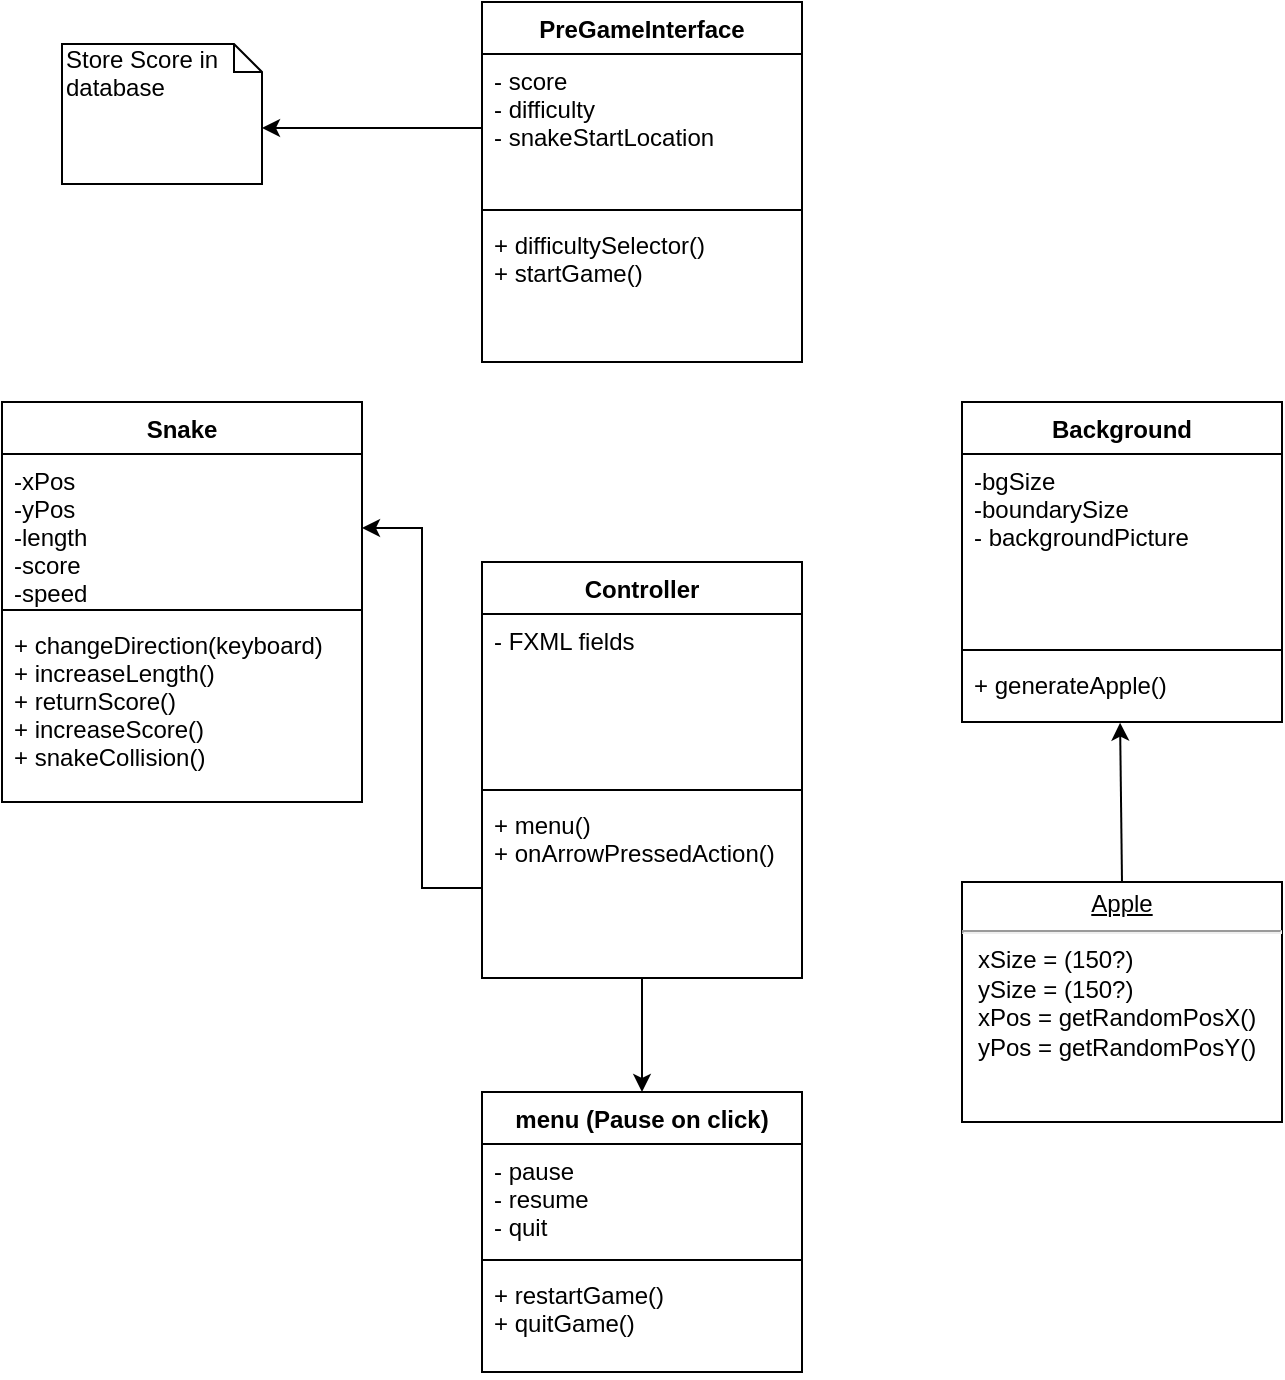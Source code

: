 <mxfile version="13.3.5" type="onedrive"><diagram id="C5RBs43oDa-KdzZeNtuy" name="Page-1"><mxGraphModel dx="1422" dy="791" grid="1" gridSize="10" guides="1" tooltips="1" connect="1" arrows="1" fold="1" page="1" pageScale="1" pageWidth="827" pageHeight="1169" math="0" shadow="0"><root><mxCell id="WIyWlLk6GJQsqaUBKTNV-0"/><mxCell id="WIyWlLk6GJQsqaUBKTNV-1" parent="WIyWlLk6GJQsqaUBKTNV-0"/><mxCell id="PqeiIiDdQnNP2XYKQ9fZ-13" value="PreGameInterface" style="swimlane;fontStyle=1;align=center;verticalAlign=top;childLayout=stackLayout;horizontal=1;startSize=26;horizontalStack=0;resizeParent=1;resizeParentMax=0;resizeLast=0;collapsible=1;marginBottom=0;" vertex="1" parent="WIyWlLk6GJQsqaUBKTNV-1"><mxGeometry x="320" y="40" width="160" height="180" as="geometry"/></mxCell><mxCell id="PqeiIiDdQnNP2XYKQ9fZ-14" value="- score&#xA;- difficulty&#xA;- snakeStartLocation&#xA;" style="text;strokeColor=none;fillColor=none;align=left;verticalAlign=top;spacingLeft=4;spacingRight=4;overflow=hidden;rotatable=0;points=[[0,0.5],[1,0.5]];portConstraint=eastwest;" vertex="1" parent="PqeiIiDdQnNP2XYKQ9fZ-13"><mxGeometry y="26" width="160" height="74" as="geometry"/></mxCell><mxCell id="PqeiIiDdQnNP2XYKQ9fZ-15" value="" style="line;strokeWidth=1;fillColor=none;align=left;verticalAlign=middle;spacingTop=-1;spacingLeft=3;spacingRight=3;rotatable=0;labelPosition=right;points=[];portConstraint=eastwest;" vertex="1" parent="PqeiIiDdQnNP2XYKQ9fZ-13"><mxGeometry y="100" width="160" height="8" as="geometry"/></mxCell><mxCell id="PqeiIiDdQnNP2XYKQ9fZ-16" value="+ difficultySelector()&#xA;+ startGame()&#xA;" style="text;strokeColor=none;fillColor=none;align=left;verticalAlign=top;spacingLeft=4;spacingRight=4;overflow=hidden;rotatable=0;points=[[0,0.5],[1,0.5]];portConstraint=eastwest;" vertex="1" parent="PqeiIiDdQnNP2XYKQ9fZ-13"><mxGeometry y="108" width="160" height="72" as="geometry"/></mxCell><mxCell id="PqeiIiDdQnNP2XYKQ9fZ-4" value="Snake" style="swimlane;fontStyle=1;align=center;verticalAlign=top;childLayout=stackLayout;horizontal=1;startSize=26;horizontalStack=0;resizeParent=1;resizeParentMax=0;resizeLast=0;collapsible=1;marginBottom=0;" vertex="1" parent="WIyWlLk6GJQsqaUBKTNV-1"><mxGeometry x="80" y="240" width="180" height="200" as="geometry"/></mxCell><mxCell id="PqeiIiDdQnNP2XYKQ9fZ-5" value="-xPos&#xA;-yPos&#xA;-length&#xA;-score&#xA;-speed&#xA;&#xA;" style="text;strokeColor=none;fillColor=none;align=left;verticalAlign=top;spacingLeft=4;spacingRight=4;overflow=hidden;rotatable=0;points=[[0,0.5],[1,0.5]];portConstraint=eastwest;" vertex="1" parent="PqeiIiDdQnNP2XYKQ9fZ-4"><mxGeometry y="26" width="180" height="74" as="geometry"/></mxCell><mxCell id="PqeiIiDdQnNP2XYKQ9fZ-6" value="" style="line;strokeWidth=1;fillColor=none;align=left;verticalAlign=middle;spacingTop=-1;spacingLeft=3;spacingRight=3;rotatable=0;labelPosition=right;points=[];portConstraint=eastwest;" vertex="1" parent="PqeiIiDdQnNP2XYKQ9fZ-4"><mxGeometry y="100" width="180" height="8" as="geometry"/></mxCell><mxCell id="PqeiIiDdQnNP2XYKQ9fZ-7" value="+ changeDirection(keyboard)&#xA;+ increaseLength()&#xA;+ returnScore()&#xA;+ increaseScore()&#xA;+ snakeCollision()&#xA;" style="text;strokeColor=none;fillColor=none;align=left;verticalAlign=top;spacingLeft=4;spacingRight=4;overflow=hidden;rotatable=0;points=[[0,0.5],[1,0.5]];portConstraint=eastwest;" vertex="1" parent="PqeiIiDdQnNP2XYKQ9fZ-4"><mxGeometry y="108" width="180" height="92" as="geometry"/></mxCell><mxCell id="PqeiIiDdQnNP2XYKQ9fZ-12" value="&lt;p style=&quot;margin: 0px ; margin-top: 4px ; text-align: center ; text-decoration: underline&quot;&gt;Apple&lt;/p&gt;&lt;hr&gt;&lt;p style=&quot;margin: 0px ; margin-left: 8px&quot;&gt;xSize = (150?)&lt;/p&gt;&lt;p style=&quot;margin: 0px ; margin-left: 8px&quot;&gt;ySize = (150?)&lt;br&gt;&lt;/p&gt;&lt;p style=&quot;margin: 0px ; margin-left: 8px&quot;&gt;xPos = getRandomPosX()&lt;br&gt;yPos = getRandomPosY()&lt;br&gt;&lt;/p&gt;&lt;div&gt;&lt;br&gt;&lt;/div&gt;" style="verticalAlign=top;align=left;overflow=fill;fontSize=12;fontFamily=Helvetica;html=1;" vertex="1" parent="WIyWlLk6GJQsqaUBKTNV-1"><mxGeometry x="560" y="480" width="160" height="120" as="geometry"/></mxCell><mxCell id="PqeiIiDdQnNP2XYKQ9fZ-17" value="" style="endArrow=classic;html=1;entryX=0.494;entryY=1.01;entryDx=0;entryDy=0;entryPerimeter=0;exitX=0.5;exitY=0;exitDx=0;exitDy=0;" edge="1" parent="WIyWlLk6GJQsqaUBKTNV-1" source="PqeiIiDdQnNP2XYKQ9fZ-12" target="PqeiIiDdQnNP2XYKQ9fZ-11"><mxGeometry width="50" height="50" relative="1" as="geometry"><mxPoint x="422" y="560" as="sourcePoint"/><mxPoint x="472" y="510" as="targetPoint"/></mxGeometry></mxCell><mxCell id="PqeiIiDdQnNP2XYKQ9fZ-32" value="Store Score in database" style="shape=note;whiteSpace=wrap;html=1;size=14;verticalAlign=top;align=left;spacingTop=-6;" vertex="1" parent="WIyWlLk6GJQsqaUBKTNV-1"><mxGeometry x="110" y="61" width="100" height="70" as="geometry"/></mxCell><mxCell id="PqeiIiDdQnNP2XYKQ9fZ-34" style="edgeStyle=orthogonalEdgeStyle;rounded=0;orthogonalLoop=1;jettySize=auto;html=1;exitX=0;exitY=0.5;exitDx=0;exitDy=0;entryX=0;entryY=0;entryDx=100;entryDy=42;entryPerimeter=0;" edge="1" parent="WIyWlLk6GJQsqaUBKTNV-1" source="PqeiIiDdQnNP2XYKQ9fZ-14" target="PqeiIiDdQnNP2XYKQ9fZ-32"><mxGeometry relative="1" as="geometry"/></mxCell><mxCell id="PqeiIiDdQnNP2XYKQ9fZ-8" value="Background" style="swimlane;fontStyle=1;align=center;verticalAlign=top;childLayout=stackLayout;horizontal=1;startSize=26;horizontalStack=0;resizeParent=1;resizeParentMax=0;resizeLast=0;collapsible=1;marginBottom=0;" vertex="1" parent="WIyWlLk6GJQsqaUBKTNV-1"><mxGeometry x="560" y="240" width="160" height="160" as="geometry"/></mxCell><mxCell id="PqeiIiDdQnNP2XYKQ9fZ-9" value="-bgSize&#xA;-boundarySize&#xA;- backgroundPicture&#xA;" style="text;strokeColor=none;fillColor=none;align=left;verticalAlign=top;spacingLeft=4;spacingRight=4;overflow=hidden;rotatable=0;points=[[0,0.5],[1,0.5]];portConstraint=eastwest;" vertex="1" parent="PqeiIiDdQnNP2XYKQ9fZ-8"><mxGeometry y="26" width="160" height="94" as="geometry"/></mxCell><mxCell id="PqeiIiDdQnNP2XYKQ9fZ-10" value="" style="line;strokeWidth=1;fillColor=none;align=left;verticalAlign=middle;spacingTop=-1;spacingLeft=3;spacingRight=3;rotatable=0;labelPosition=right;points=[];portConstraint=eastwest;" vertex="1" parent="PqeiIiDdQnNP2XYKQ9fZ-8"><mxGeometry y="120" width="160" height="8" as="geometry"/></mxCell><mxCell id="PqeiIiDdQnNP2XYKQ9fZ-11" value="+ generateApple()" style="text;strokeColor=none;fillColor=none;align=left;verticalAlign=top;spacingLeft=4;spacingRight=4;overflow=hidden;rotatable=0;points=[[0,0.5],[1,0.5]];portConstraint=eastwest;" vertex="1" parent="PqeiIiDdQnNP2XYKQ9fZ-8"><mxGeometry y="128" width="160" height="32" as="geometry"/></mxCell><mxCell id="PqeiIiDdQnNP2XYKQ9fZ-40" style="edgeStyle=orthogonalEdgeStyle;rounded=0;orthogonalLoop=1;jettySize=auto;html=1;exitX=0.5;exitY=1;exitDx=0;exitDy=0;entryX=0.5;entryY=0;entryDx=0;entryDy=0;" edge="1" parent="WIyWlLk6GJQsqaUBKTNV-1" source="PqeiIiDdQnNP2XYKQ9fZ-36" target="PqeiIiDdQnNP2XYKQ9fZ-19"><mxGeometry relative="1" as="geometry"/></mxCell><mxCell id="PqeiIiDdQnNP2XYKQ9fZ-36" value="Controller" style="swimlane;fontStyle=1;align=center;verticalAlign=top;childLayout=stackLayout;horizontal=1;startSize=26;horizontalStack=0;resizeParent=1;resizeParentMax=0;resizeLast=0;collapsible=1;marginBottom=0;" vertex="1" parent="WIyWlLk6GJQsqaUBKTNV-1"><mxGeometry x="320" y="320" width="160" height="208" as="geometry"/></mxCell><mxCell id="PqeiIiDdQnNP2XYKQ9fZ-37" value="- FXML fields&#xA;" style="text;strokeColor=none;fillColor=none;align=left;verticalAlign=top;spacingLeft=4;spacingRight=4;overflow=hidden;rotatable=0;points=[[0,0.5],[1,0.5]];portConstraint=eastwest;" vertex="1" parent="PqeiIiDdQnNP2XYKQ9fZ-36"><mxGeometry y="26" width="160" height="84" as="geometry"/></mxCell><mxCell id="PqeiIiDdQnNP2XYKQ9fZ-38" value="" style="line;strokeWidth=1;fillColor=none;align=left;verticalAlign=middle;spacingTop=-1;spacingLeft=3;spacingRight=3;rotatable=0;labelPosition=right;points=[];portConstraint=eastwest;" vertex="1" parent="PqeiIiDdQnNP2XYKQ9fZ-36"><mxGeometry y="110" width="160" height="8" as="geometry"/></mxCell><mxCell id="PqeiIiDdQnNP2XYKQ9fZ-39" value="+ menu()&#xA;+ onArrowPressedAction()&#xA;" style="text;strokeColor=none;fillColor=none;align=left;verticalAlign=top;spacingLeft=4;spacingRight=4;overflow=hidden;rotatable=0;points=[[0,0.5],[1,0.5]];portConstraint=eastwest;" vertex="1" parent="PqeiIiDdQnNP2XYKQ9fZ-36"><mxGeometry y="118" width="160" height="90" as="geometry"/></mxCell><mxCell id="PqeiIiDdQnNP2XYKQ9fZ-19" value="menu (Pause on click)" style="swimlane;fontStyle=1;align=center;verticalAlign=top;childLayout=stackLayout;horizontal=1;startSize=26;horizontalStack=0;resizeParent=1;resizeParentMax=0;resizeLast=0;collapsible=1;marginBottom=0;" vertex="1" parent="WIyWlLk6GJQsqaUBKTNV-1"><mxGeometry x="320" y="585" width="160" height="140" as="geometry"/></mxCell><mxCell id="PqeiIiDdQnNP2XYKQ9fZ-20" value="- pause&#xA;- resume&#xA;- quit&#xA;" style="text;strokeColor=none;fillColor=none;align=left;verticalAlign=top;spacingLeft=4;spacingRight=4;overflow=hidden;rotatable=0;points=[[0,0.5],[1,0.5]];portConstraint=eastwest;" vertex="1" parent="PqeiIiDdQnNP2XYKQ9fZ-19"><mxGeometry y="26" width="160" height="54" as="geometry"/></mxCell><mxCell id="PqeiIiDdQnNP2XYKQ9fZ-21" value="" style="line;strokeWidth=1;fillColor=none;align=left;verticalAlign=middle;spacingTop=-1;spacingLeft=3;spacingRight=3;rotatable=0;labelPosition=right;points=[];portConstraint=eastwest;" vertex="1" parent="PqeiIiDdQnNP2XYKQ9fZ-19"><mxGeometry y="80" width="160" height="8" as="geometry"/></mxCell><mxCell id="PqeiIiDdQnNP2XYKQ9fZ-22" value="+ restartGame()&#xA;+ quitGame()&#xA;" style="text;strokeColor=none;fillColor=none;align=left;verticalAlign=top;spacingLeft=4;spacingRight=4;overflow=hidden;rotatable=0;points=[[0,0.5],[1,0.5]];portConstraint=eastwest;" vertex="1" parent="PqeiIiDdQnNP2XYKQ9fZ-19"><mxGeometry y="88" width="160" height="52" as="geometry"/></mxCell><mxCell id="PqeiIiDdQnNP2XYKQ9fZ-42" style="edgeStyle=orthogonalEdgeStyle;rounded=0;orthogonalLoop=1;jettySize=auto;html=1;exitX=0;exitY=0.5;exitDx=0;exitDy=0;entryX=1;entryY=0.5;entryDx=0;entryDy=0;" edge="1" parent="WIyWlLk6GJQsqaUBKTNV-1" source="PqeiIiDdQnNP2XYKQ9fZ-39" target="PqeiIiDdQnNP2XYKQ9fZ-5"><mxGeometry relative="1" as="geometry"/></mxCell></root></mxGraphModel></diagram></mxfile>